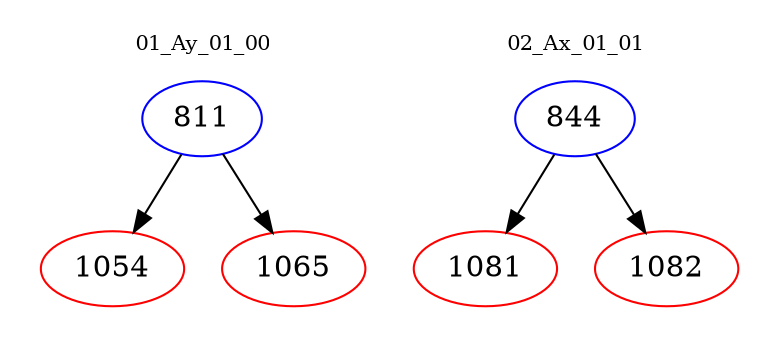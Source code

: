 digraph{
subgraph cluster_0 {
color = white
label = "01_Ay_01_00";
fontsize=10;
T0_811 [label="811", color="blue"]
T0_811 -> T0_1054 [color="black"]
T0_1054 [label="1054", color="red"]
T0_811 -> T0_1065 [color="black"]
T0_1065 [label="1065", color="red"]
}
subgraph cluster_1 {
color = white
label = "02_Ax_01_01";
fontsize=10;
T1_844 [label="844", color="blue"]
T1_844 -> T1_1081 [color="black"]
T1_1081 [label="1081", color="red"]
T1_844 -> T1_1082 [color="black"]
T1_1082 [label="1082", color="red"]
}
}
